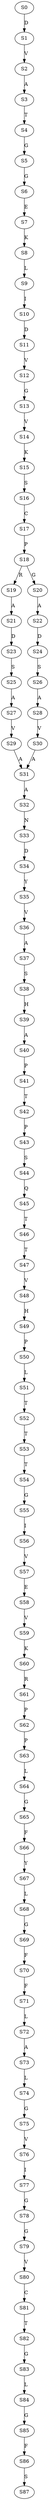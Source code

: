 strict digraph  {
	S0 -> S1 [ label = D ];
	S1 -> S2 [ label = V ];
	S2 -> S3 [ label = A ];
	S3 -> S4 [ label = T ];
	S4 -> S5 [ label = G ];
	S5 -> S6 [ label = G ];
	S6 -> S7 [ label = E ];
	S7 -> S8 [ label = K ];
	S8 -> S9 [ label = L ];
	S9 -> S10 [ label = I ];
	S10 -> S11 [ label = D ];
	S11 -> S12 [ label = V ];
	S12 -> S13 [ label = G ];
	S13 -> S14 [ label = V ];
	S14 -> S15 [ label = K ];
	S15 -> S16 [ label = S ];
	S16 -> S17 [ label = C ];
	S17 -> S18 [ label = P ];
	S18 -> S19 [ label = R ];
	S18 -> S20 [ label = G ];
	S19 -> S21 [ label = A ];
	S20 -> S22 [ label = A ];
	S21 -> S23 [ label = D ];
	S22 -> S24 [ label = D ];
	S23 -> S25 [ label = S ];
	S24 -> S26 [ label = S ];
	S25 -> S27 [ label = A ];
	S26 -> S28 [ label = A ];
	S27 -> S29 [ label = V ];
	S28 -> S30 [ label = V ];
	S29 -> S31 [ label = A ];
	S30 -> S31 [ label = A ];
	S31 -> S32 [ label = A ];
	S32 -> S33 [ label = N ];
	S33 -> S34 [ label = D ];
	S34 -> S35 [ label = Y ];
	S35 -> S36 [ label = V ];
	S36 -> S37 [ label = A ];
	S37 -> S38 [ label = S ];
	S38 -> S39 [ label = H ];
	S39 -> S40 [ label = A ];
	S40 -> S41 [ label = P ];
	S41 -> S42 [ label = T ];
	S42 -> S43 [ label = P ];
	S43 -> S44 [ label = S ];
	S44 -> S45 [ label = Q ];
	S45 -> S46 [ label = T ];
	S46 -> S47 [ label = T ];
	S47 -> S48 [ label = V ];
	S48 -> S49 [ label = H ];
	S49 -> S50 [ label = P ];
	S50 -> S51 [ label = L ];
	S51 -> S52 [ label = T ];
	S52 -> S53 [ label = T ];
	S53 -> S54 [ label = T ];
	S54 -> S55 [ label = G ];
	S55 -> S56 [ label = I ];
	S56 -> S57 [ label = V ];
	S57 -> S58 [ label = E ];
	S58 -> S59 [ label = V ];
	S59 -> S60 [ label = K ];
	S60 -> S61 [ label = R ];
	S61 -> S62 [ label = P ];
	S62 -> S63 [ label = P ];
	S63 -> S64 [ label = L ];
	S64 -> S65 [ label = G ];
	S65 -> S66 [ label = F ];
	S66 -> S67 [ label = Y ];
	S67 -> S68 [ label = L ];
	S68 -> S69 [ label = G ];
	S69 -> S70 [ label = F ];
	S70 -> S71 [ label = F ];
	S71 -> S72 [ label = L ];
	S72 -> S73 [ label = A ];
	S73 -> S74 [ label = L ];
	S74 -> S75 [ label = G ];
	S75 -> S76 [ label = V ];
	S76 -> S77 [ label = I ];
	S77 -> S78 [ label = G ];
	S78 -> S79 [ label = G ];
	S79 -> S80 [ label = V ];
	S80 -> S81 [ label = C ];
	S81 -> S82 [ label = T ];
	S82 -> S83 [ label = G ];
	S83 -> S84 [ label = L ];
	S84 -> S85 [ label = G ];
	S85 -> S86 [ label = F ];
	S86 -> S87 [ label = S ];
}
